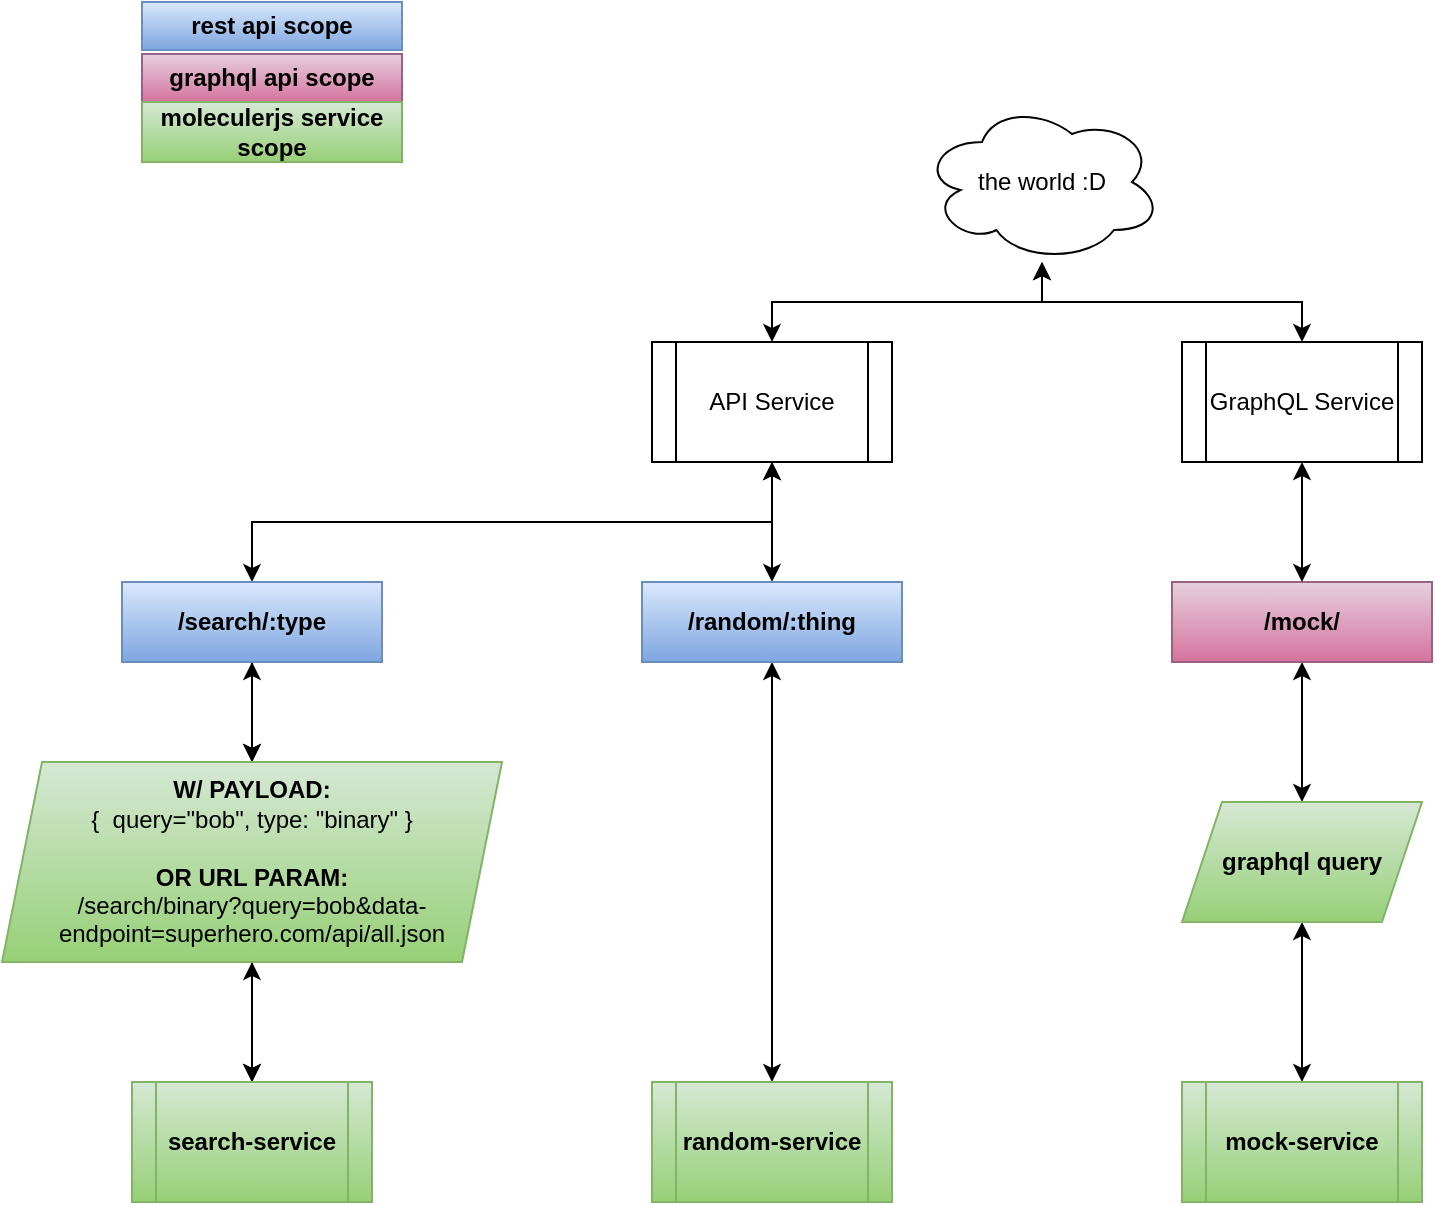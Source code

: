 <mxfile version="14.6.13" type="device"><diagram id="gaoHc8dH02EQmcpZHqvQ" name="Page-1"><mxGraphModel dx="1677" dy="1287" grid="1" gridSize="10" guides="1" tooltips="1" connect="1" arrows="1" fold="1" page="1" pageScale="1" pageWidth="850" pageHeight="1100" math="0" shadow="0"><root><mxCell id="0"/><mxCell id="1" parent="0"/><mxCell id="XRYQuwrYyDbIgwpbkzgb-8" style="rounded=0;orthogonalLoop=1;jettySize=auto;html=1;edgeStyle=elbowEdgeStyle;elbow=vertical;startArrow=classic;startFill=1;" edge="1" parent="1" source="XRYQuwrYyDbIgwpbkzgb-1" target="XRYQuwrYyDbIgwpbkzgb-2"><mxGeometry relative="1" as="geometry"><mxPoint x="410" y="300" as="sourcePoint"/></mxGeometry></mxCell><mxCell id="XRYQuwrYyDbIgwpbkzgb-18" style="edgeStyle=elbowEdgeStyle;rounded=0;orthogonalLoop=1;jettySize=auto;elbow=vertical;html=1;startArrow=classic;startFill=1;" edge="1" parent="1" source="XRYQuwrYyDbIgwpbkzgb-1" target="XRYQuwrYyDbIgwpbkzgb-4"><mxGeometry relative="1" as="geometry"/></mxCell><mxCell id="XRYQuwrYyDbIgwpbkzgb-1" value="API Service" style="shape=process;whiteSpace=wrap;html=1;backgroundOutline=1;" vertex="1" parent="1"><mxGeometry x="375" y="220" width="120" height="60" as="geometry"/></mxCell><mxCell id="XRYQuwrYyDbIgwpbkzgb-10" value="" style="edgeStyle=elbowEdgeStyle;rounded=0;orthogonalLoop=1;jettySize=auto;elbow=vertical;html=1;" edge="1" parent="1" source="XRYQuwrYyDbIgwpbkzgb-2" target="XRYQuwrYyDbIgwpbkzgb-9"><mxGeometry relative="1" as="geometry"/></mxCell><mxCell id="XRYQuwrYyDbIgwpbkzgb-19" style="edgeStyle=elbowEdgeStyle;rounded=0;orthogonalLoop=1;jettySize=auto;elbow=vertical;html=1;startArrow=classic;startFill=1;" edge="1" parent="1" source="XRYQuwrYyDbIgwpbkzgb-2" target="XRYQuwrYyDbIgwpbkzgb-9"><mxGeometry relative="1" as="geometry"/></mxCell><mxCell id="XRYQuwrYyDbIgwpbkzgb-2" value="/search/:type" style="rounded=0;whiteSpace=wrap;html=1;fontStyle=1;fillColor=#dae8fc;strokeColor=#6c8ebf;gradientColor=#7ea6e0;" vertex="1" parent="1"><mxGeometry x="110" y="340" width="130" height="40" as="geometry"/></mxCell><mxCell id="XRYQuwrYyDbIgwpbkzgb-30" value="" style="edgeStyle=elbowEdgeStyle;rounded=0;orthogonalLoop=1;jettySize=auto;elbow=vertical;html=1;startArrow=classic;startFill=1;" edge="1" parent="1" source="XRYQuwrYyDbIgwpbkzgb-4" target="XRYQuwrYyDbIgwpbkzgb-29"><mxGeometry relative="1" as="geometry"/></mxCell><mxCell id="XRYQuwrYyDbIgwpbkzgb-4" value="/random/:thing" style="rounded=0;whiteSpace=wrap;html=1;fontStyle=1;fillColor=#dae8fc;strokeColor=#6c8ebf;gradientColor=#7ea6e0;" vertex="1" parent="1"><mxGeometry x="370" y="340" width="130" height="40" as="geometry"/></mxCell><mxCell id="XRYQuwrYyDbIgwpbkzgb-16" value="" style="edgeStyle=elbowEdgeStyle;rounded=0;orthogonalLoop=1;jettySize=auto;elbow=vertical;html=1;startArrow=classic;startFill=1;" edge="1" parent="1" source="XRYQuwrYyDbIgwpbkzgb-5" target="XRYQuwrYyDbIgwpbkzgb-13"><mxGeometry relative="1" as="geometry"/></mxCell><mxCell id="XRYQuwrYyDbIgwpbkzgb-5" value="/mock/" style="rounded=0;whiteSpace=wrap;html=1;fontStyle=1;gradientColor=#d5739d;fillColor=#e6d0de;strokeColor=#996185;" vertex="1" parent="1"><mxGeometry x="635" y="340" width="130" height="40" as="geometry"/></mxCell><mxCell id="XRYQuwrYyDbIgwpbkzgb-17" value="" style="edgeStyle=elbowEdgeStyle;rounded=0;orthogonalLoop=1;jettySize=auto;elbow=vertical;html=1;startArrow=classic;startFill=1;" edge="1" parent="1" source="XRYQuwrYyDbIgwpbkzgb-6" target="XRYQuwrYyDbIgwpbkzgb-5"><mxGeometry relative="1" as="geometry"/></mxCell><mxCell id="XRYQuwrYyDbIgwpbkzgb-6" value="GraphQL Service" style="shape=process;whiteSpace=wrap;html=1;backgroundOutline=1;" vertex="1" parent="1"><mxGeometry x="640" y="220" width="120" height="60" as="geometry"/></mxCell><mxCell id="XRYQuwrYyDbIgwpbkzgb-12" value="" style="edgeStyle=elbowEdgeStyle;rounded=0;orthogonalLoop=1;jettySize=auto;elbow=vertical;html=1;" edge="1" parent="1" source="XRYQuwrYyDbIgwpbkzgb-9" target="XRYQuwrYyDbIgwpbkzgb-11"><mxGeometry relative="1" as="geometry"/></mxCell><mxCell id="XRYQuwrYyDbIgwpbkzgb-20" style="edgeStyle=elbowEdgeStyle;rounded=0;orthogonalLoop=1;jettySize=auto;elbow=vertical;html=1;startArrow=classic;startFill=1;" edge="1" parent="1" source="XRYQuwrYyDbIgwpbkzgb-9" target="XRYQuwrYyDbIgwpbkzgb-11"><mxGeometry relative="1" as="geometry"/></mxCell><mxCell id="XRYQuwrYyDbIgwpbkzgb-9" value="&lt;b&gt;W/ PAYLOAD:&lt;br&gt;&lt;/b&gt;{&amp;nbsp; query=&quot;bob&quot;,&amp;nbsp;type: &quot;binary&quot; }&lt;br&gt;&lt;b&gt;&lt;br&gt;OR URL PARAM:&lt;/b&gt;&lt;br&gt;/search/binary?query=bob&amp;amp;data-endpoint=superhero.com/api/all.json&lt;br&gt;" style="shape=parallelogram;perimeter=parallelogramPerimeter;whiteSpace=wrap;html=1;fixedSize=1;rounded=0;gradientColor=#97d077;fillColor=#d5e8d4;strokeColor=#82b366;" vertex="1" parent="1"><mxGeometry x="50" y="430" width="250" height="100" as="geometry"/></mxCell><mxCell id="XRYQuwrYyDbIgwpbkzgb-11" value="&lt;b&gt;search-service&lt;/b&gt;" style="shape=process;whiteSpace=wrap;html=1;backgroundOutline=1;rounded=0;gradientColor=#97d077;fillColor=#d5e8d4;strokeColor=#82b366;" vertex="1" parent="1"><mxGeometry x="115" y="590" width="120" height="60" as="geometry"/></mxCell><mxCell id="XRYQuwrYyDbIgwpbkzgb-28" value="" style="edgeStyle=elbowEdgeStyle;rounded=0;orthogonalLoop=1;jettySize=auto;elbow=vertical;html=1;startArrow=classic;startFill=1;" edge="1" parent="1" source="XRYQuwrYyDbIgwpbkzgb-13" target="XRYQuwrYyDbIgwpbkzgb-27"><mxGeometry relative="1" as="geometry"/></mxCell><mxCell id="XRYQuwrYyDbIgwpbkzgb-13" value="graphql query" style="shape=parallelogram;perimeter=parallelogramPerimeter;whiteSpace=wrap;html=1;fixedSize=1;rounded=0;fontStyle=1;gradientColor=#97d077;fillColor=#d5e8d4;strokeColor=#82b366;" vertex="1" parent="1"><mxGeometry x="640" y="450" width="120" height="60" as="geometry"/></mxCell><mxCell id="XRYQuwrYyDbIgwpbkzgb-24" style="edgeStyle=elbowEdgeStyle;rounded=0;orthogonalLoop=1;jettySize=auto;elbow=vertical;html=1;startArrow=classic;startFill=1;" edge="1" parent="1" source="XRYQuwrYyDbIgwpbkzgb-23" target="XRYQuwrYyDbIgwpbkzgb-1"><mxGeometry relative="1" as="geometry"/></mxCell><mxCell id="XRYQuwrYyDbIgwpbkzgb-25" style="edgeStyle=elbowEdgeStyle;rounded=0;orthogonalLoop=1;jettySize=auto;elbow=vertical;html=1;startArrow=classic;startFill=1;" edge="1" parent="1" source="XRYQuwrYyDbIgwpbkzgb-23" target="XRYQuwrYyDbIgwpbkzgb-6"><mxGeometry relative="1" as="geometry"/></mxCell><mxCell id="XRYQuwrYyDbIgwpbkzgb-23" value="the world :D" style="ellipse;shape=cloud;whiteSpace=wrap;html=1;" vertex="1" parent="1"><mxGeometry x="510" y="100" width="120" height="80" as="geometry"/></mxCell><mxCell id="XRYQuwrYyDbIgwpbkzgb-27" value="mock-service" style="shape=process;whiteSpace=wrap;html=1;backgroundOutline=1;rounded=0;fontStyle=1;gradientColor=#97d077;fillColor=#d5e8d4;strokeColor=#82b366;" vertex="1" parent="1"><mxGeometry x="640" y="590" width="120" height="60" as="geometry"/></mxCell><mxCell id="XRYQuwrYyDbIgwpbkzgb-29" value="random-service" style="shape=process;whiteSpace=wrap;html=1;backgroundOutline=1;rounded=0;fontStyle=1;strokeColor=#82b366;fillColor=#d5e8d4;gradientColor=#97d077;" vertex="1" parent="1"><mxGeometry x="375" y="590" width="120" height="60" as="geometry"/></mxCell><mxCell id="XRYQuwrYyDbIgwpbkzgb-21" value="rest api scope" style="rounded=0;whiteSpace=wrap;html=1;fontStyle=1;fillColor=#dae8fc;strokeColor=#6c8ebf;gradientColor=#7ea6e0;" vertex="1" parent="1"><mxGeometry x="120" y="50" width="130" height="24" as="geometry"/></mxCell><mxCell id="XRYQuwrYyDbIgwpbkzgb-22" value="graphql api scope" style="rounded=0;whiteSpace=wrap;html=1;fontStyle=1;gradientColor=#d5739d;fillColor=#e6d0de;strokeColor=#996185;" vertex="1" parent="1"><mxGeometry x="120" y="76" width="130" height="24" as="geometry"/></mxCell><mxCell id="XRYQuwrYyDbIgwpbkzgb-33" value="moleculerjs service&lt;br&gt;scope" style="rounded=0;whiteSpace=wrap;html=1;fontStyle=1;gradientColor=#97d077;fillColor=#d5e8d4;strokeColor=#82b366;" vertex="1" parent="1"><mxGeometry x="120" y="100" width="130" height="30" as="geometry"/></mxCell></root></mxGraphModel></diagram></mxfile>